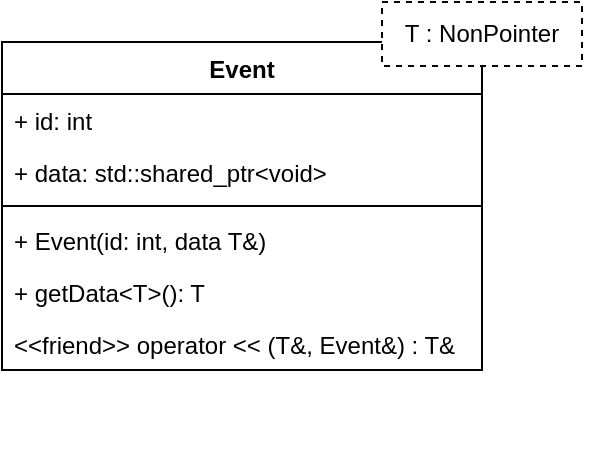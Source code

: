 <mxfile compressed="false" version="13.9.9" type="device">
  <diagram id="njPW_tboIVseyxhEBPLP" name="Page-1">
    <mxGraphModel dx="517" dy="384" grid="1" gridSize="10" guides="1" tooltips="1" connect="1" arrows="1" fold="1" page="1" pageScale="1" pageWidth="850" pageHeight="1100" math="0" shadow="0">
      <root>
        <mxCell id="0" />
        <mxCell id="1" parent="0" />
        <mxCell id="7mEc8ZcOD99qMGuMx6PS-13" value="" style="group" parent="1" vertex="1" connectable="0">
          <mxGeometry x="80" y="60" width="300" height="236" as="geometry" />
        </mxCell>
        <mxCell id="7mEc8ZcOD99qMGuMx6PS-1" value="Event" style="swimlane;fontStyle=1;align=center;verticalAlign=top;childLayout=stackLayout;horizontal=1;startSize=26;horizontalStack=0;resizeParent=1;resizeParentMax=0;resizeLast=0;collapsible=1;marginBottom=0;" parent="7mEc8ZcOD99qMGuMx6PS-13" vertex="1">
          <mxGeometry y="20" width="240" height="164" as="geometry">
            <mxRectangle x="80" y="80" width="110" height="26" as="alternateBounds" />
          </mxGeometry>
        </mxCell>
        <mxCell id="7mEc8ZcOD99qMGuMx6PS-2" value="+ id: int" style="text;strokeColor=none;fillColor=none;align=left;verticalAlign=top;spacingLeft=4;spacingRight=4;overflow=hidden;rotatable=0;points=[[0,0.5],[1,0.5]];portConstraint=eastwest;" parent="7mEc8ZcOD99qMGuMx6PS-1" vertex="1">
          <mxGeometry y="26" width="240" height="26" as="geometry" />
        </mxCell>
        <mxCell id="7mEc8ZcOD99qMGuMx6PS-3" value="+ data: std::shared_ptr&lt;void&gt;" style="text;strokeColor=none;fillColor=none;align=left;verticalAlign=top;spacingLeft=4;spacingRight=4;overflow=hidden;rotatable=0;points=[[0,0.5],[1,0.5]];portConstraint=eastwest;" parent="7mEc8ZcOD99qMGuMx6PS-1" vertex="1">
          <mxGeometry y="52" width="240" height="26" as="geometry" />
        </mxCell>
        <mxCell id="7mEc8ZcOD99qMGuMx6PS-6" value="" style="line;strokeWidth=1;fillColor=none;align=left;verticalAlign=middle;spacingTop=-1;spacingLeft=3;spacingRight=3;rotatable=0;labelPosition=right;points=[];portConstraint=eastwest;" parent="7mEc8ZcOD99qMGuMx6PS-1" vertex="1">
          <mxGeometry y="78" width="240" height="8" as="geometry" />
        </mxCell>
        <mxCell id="7mEc8ZcOD99qMGuMx6PS-7" value="+ Event(id: int, data T&amp;)" style="text;strokeColor=none;fillColor=none;align=left;verticalAlign=top;spacingLeft=4;spacingRight=4;overflow=hidden;rotatable=0;points=[[0,0.5],[1,0.5]];portConstraint=eastwest;" parent="7mEc8ZcOD99qMGuMx6PS-1" vertex="1">
          <mxGeometry y="86" width="240" height="26" as="geometry" />
        </mxCell>
        <mxCell id="GC2kbnthLc6bEYbgsvFx-1" value="+ getData&lt;T&gt;(): T" style="text;strokeColor=none;fillColor=none;align=left;verticalAlign=top;spacingLeft=4;spacingRight=4;overflow=hidden;rotatable=0;points=[[0,0.5],[1,0.5]];portConstraint=eastwest;" parent="7mEc8ZcOD99qMGuMx6PS-1" vertex="1">
          <mxGeometry y="112" width="240" height="26" as="geometry" />
        </mxCell>
        <mxCell id="7mEc8ZcOD99qMGuMx6PS-8" value="&lt;&lt;friend&gt;&gt; operator &lt;&lt; (T&amp;, Event&amp;) : T&amp;" style="text;strokeColor=none;fillColor=none;align=left;verticalAlign=top;spacingLeft=4;spacingRight=4;overflow=hidden;rotatable=0;points=[[0,0.5],[1,0.5]];portConstraint=eastwest;" parent="7mEc8ZcOD99qMGuMx6PS-1" vertex="1">
          <mxGeometry y="138" width="240" height="26" as="geometry" />
        </mxCell>
        <mxCell id="7mEc8ZcOD99qMGuMx6PS-12" value="T : NonPointer" style="rounded=0;whiteSpace=wrap;html=1;dashed=1;" parent="7mEc8ZcOD99qMGuMx6PS-13" vertex="1">
          <mxGeometry x="190" width="100" height="32" as="geometry" />
        </mxCell>
      </root>
    </mxGraphModel>
  </diagram>
</mxfile>
